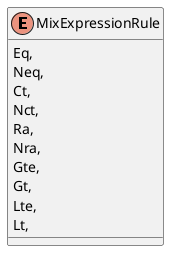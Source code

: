 @startuml
enum MixExpressionRule {
    Eq,
    Neq,
    Ct,
    Nct,
    Ra,
    Nra,
    Gte,
    Gt,
    Lte,
    Lt,
}
@enduml
